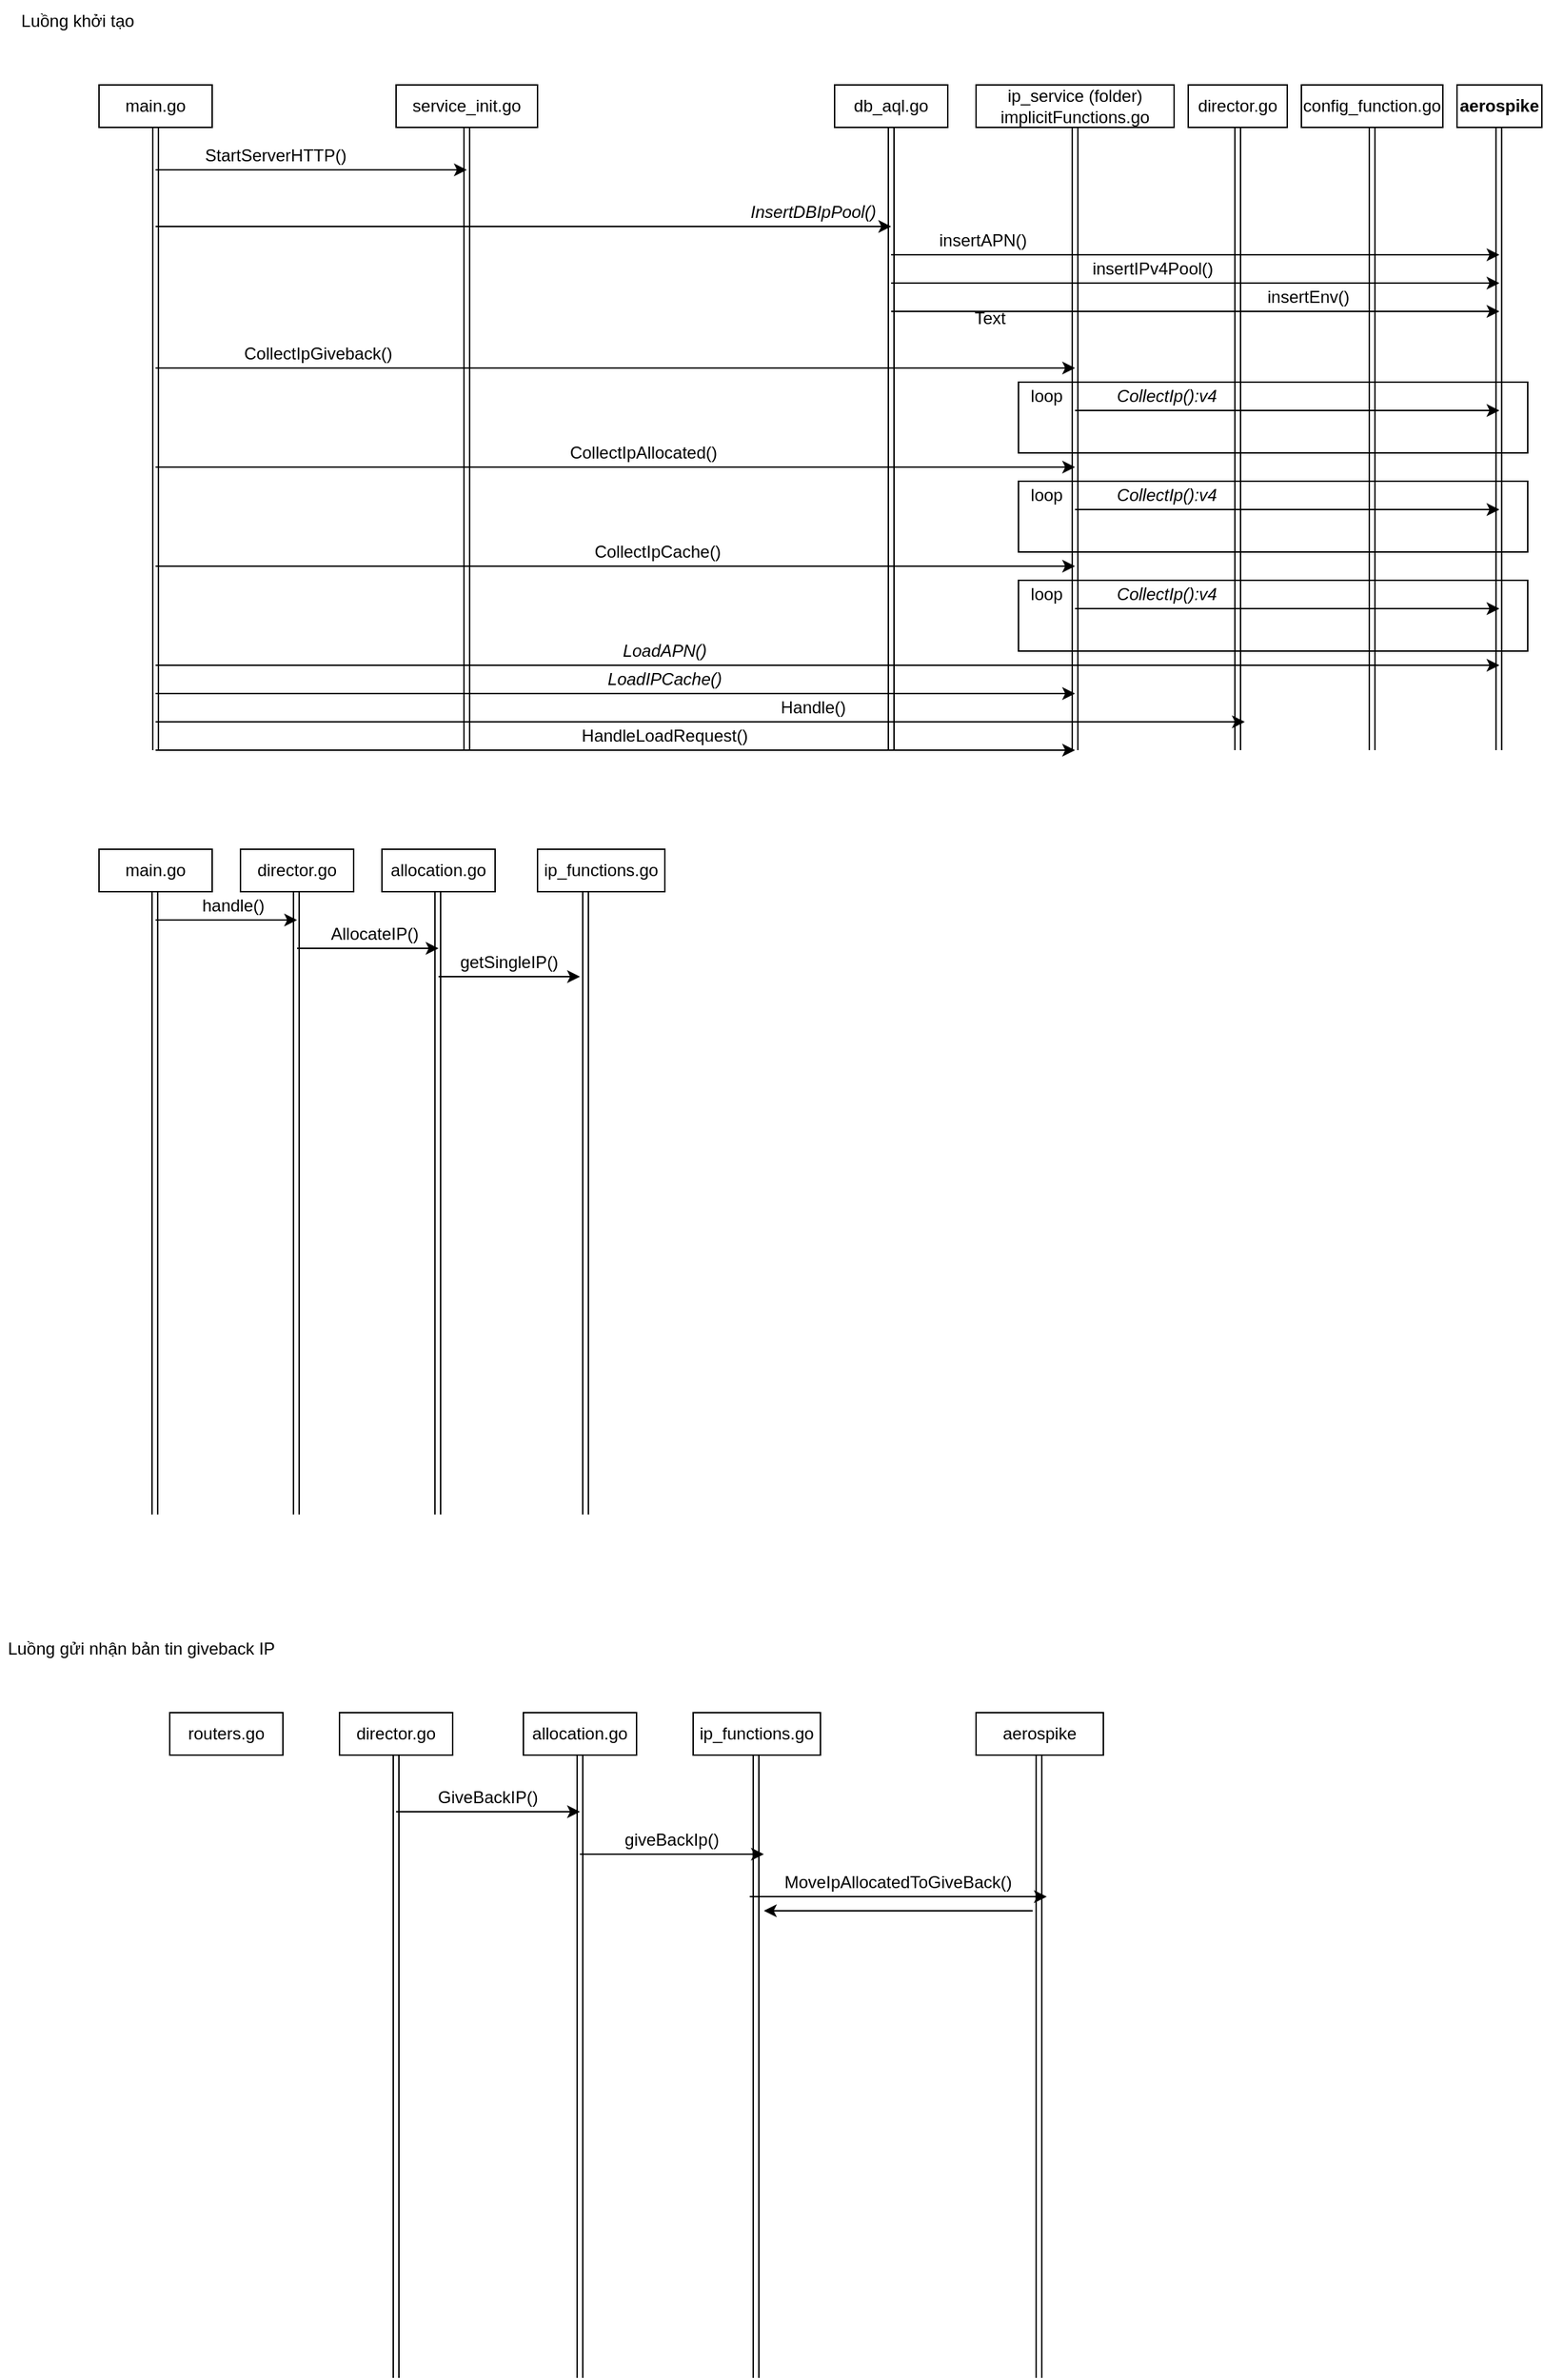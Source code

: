 <mxfile version="21.3.7" type="github">
  <diagram name="Page-1" id="74e2e168-ea6b-b213-b513-2b3c1d86103e">
    <mxGraphModel dx="1567" dy="838" grid="1" gridSize="10" guides="1" tooltips="1" connect="1" arrows="1" fold="1" page="1" pageScale="1" pageWidth="10000" pageHeight="10000" background="none" math="0" shadow="0">
      <root>
        <mxCell id="0" />
        <mxCell id="1" parent="0" />
        <mxCell id="uKHd_ahxQpPNpttr2zoV-3" style="rounded=0;orthogonalLoop=1;jettySize=auto;html=1;exitX=0.5;exitY=1;exitDx=0;exitDy=0;shape=link;" edge="1" parent="1" source="uKHd_ahxQpPNpttr2zoV-1">
          <mxGeometry relative="1" as="geometry">
            <mxPoint x="320" y="560" as="targetPoint" />
          </mxGeometry>
        </mxCell>
        <mxCell id="uKHd_ahxQpPNpttr2zoV-1" value="main.go" style="rounded=0;whiteSpace=wrap;html=1;" vertex="1" parent="1">
          <mxGeometry x="280" y="90" width="80" height="30" as="geometry" />
        </mxCell>
        <mxCell id="uKHd_ahxQpPNpttr2zoV-4" style="edgeStyle=orthogonalEdgeStyle;rounded=0;orthogonalLoop=1;jettySize=auto;html=1;exitX=0.5;exitY=1;exitDx=0;exitDy=0;shape=link;" edge="1" parent="1" source="uKHd_ahxQpPNpttr2zoV-2">
          <mxGeometry relative="1" as="geometry">
            <mxPoint x="540" y="560" as="targetPoint" />
            <Array as="points">
              <mxPoint x="540" y="560" />
            </Array>
          </mxGeometry>
        </mxCell>
        <mxCell id="uKHd_ahxQpPNpttr2zoV-2" value="service_init.go" style="rounded=0;whiteSpace=wrap;html=1;" vertex="1" parent="1">
          <mxGeometry x="490" y="90" width="100" height="30" as="geometry" />
        </mxCell>
        <mxCell id="uKHd_ahxQpPNpttr2zoV-6" value="StartServerHTTP()" style="text;html=1;strokeColor=none;fillColor=none;align=center;verticalAlign=middle;whiteSpace=wrap;rounded=0;" vertex="1" parent="1">
          <mxGeometry x="350" y="130" width="110" height="20" as="geometry" />
        </mxCell>
        <mxCell id="uKHd_ahxQpPNpttr2zoV-9" value="" style="endArrow=classic;html=1;rounded=0;" edge="1" parent="1">
          <mxGeometry width="50" height="50" relative="1" as="geometry">
            <mxPoint x="320" y="150" as="sourcePoint" />
            <mxPoint x="540" y="150" as="targetPoint" />
          </mxGeometry>
        </mxCell>
        <mxCell id="uKHd_ahxQpPNpttr2zoV-22" value="db_aql.go" style="rounded=0;whiteSpace=wrap;html=1;" vertex="1" parent="1">
          <mxGeometry x="800" y="90" width="80" height="30" as="geometry" />
        </mxCell>
        <mxCell id="uKHd_ahxQpPNpttr2zoV-23" style="edgeStyle=orthogonalEdgeStyle;rounded=0;orthogonalLoop=1;jettySize=auto;html=1;exitX=0.5;exitY=1;exitDx=0;exitDy=0;shape=link;" edge="1" parent="1" source="uKHd_ahxQpPNpttr2zoV-22">
          <mxGeometry relative="1" as="geometry">
            <mxPoint x="840" y="560" as="targetPoint" />
            <mxPoint x="839.5" y="120" as="sourcePoint" />
            <Array as="points">
              <mxPoint x="840" y="560" />
            </Array>
          </mxGeometry>
        </mxCell>
        <mxCell id="uKHd_ahxQpPNpttr2zoV-24" value="&lt;i&gt;InsertDBIpPool()&lt;/i&gt;" style="text;html=1;strokeColor=none;fillColor=none;align=center;verticalAlign=middle;whiteSpace=wrap;rounded=0;" vertex="1" parent="1">
          <mxGeometry x="730" y="170" width="110" height="20" as="geometry" />
        </mxCell>
        <mxCell id="uKHd_ahxQpPNpttr2zoV-25" value="" style="endArrow=classic;html=1;rounded=0;" edge="1" parent="1">
          <mxGeometry width="50" height="50" relative="1" as="geometry">
            <mxPoint x="320" y="190" as="sourcePoint" />
            <mxPoint x="840" y="190" as="targetPoint" />
          </mxGeometry>
        </mxCell>
        <mxCell id="uKHd_ahxQpPNpttr2zoV-26" value="ip_service (folder)&lt;br&gt;implicitFunctions.go" style="rounded=0;whiteSpace=wrap;html=1;" vertex="1" parent="1">
          <mxGeometry x="900" y="90" width="140" height="30" as="geometry" />
        </mxCell>
        <mxCell id="uKHd_ahxQpPNpttr2zoV-27" style="edgeStyle=orthogonalEdgeStyle;rounded=0;orthogonalLoop=1;jettySize=auto;html=1;exitX=0.5;exitY=1;exitDx=0;exitDy=0;shape=link;" edge="1" parent="1" source="uKHd_ahxQpPNpttr2zoV-26">
          <mxGeometry relative="1" as="geometry">
            <mxPoint x="970" y="560" as="targetPoint" />
            <mxPoint x="989.5" y="120" as="sourcePoint" />
            <Array as="points">
              <mxPoint x="970" y="560" />
            </Array>
          </mxGeometry>
        </mxCell>
        <mxCell id="uKHd_ahxQpPNpttr2zoV-28" value="CollectIpAllocated()" style="text;html=1;strokeColor=none;fillColor=none;align=center;verticalAlign=middle;whiteSpace=wrap;rounded=0;" vertex="1" parent="1">
          <mxGeometry x="610" y="340" width="110" height="20" as="geometry" />
        </mxCell>
        <mxCell id="uKHd_ahxQpPNpttr2zoV-29" value="" style="endArrow=classic;html=1;rounded=0;" edge="1" parent="1">
          <mxGeometry width="50" height="50" relative="1" as="geometry">
            <mxPoint x="320" y="290" as="sourcePoint" />
            <mxPoint x="970" y="290" as="targetPoint" />
          </mxGeometry>
        </mxCell>
        <mxCell id="uKHd_ahxQpPNpttr2zoV-30" value="CollectIpGiveback()" style="text;html=1;strokeColor=none;fillColor=none;align=center;verticalAlign=middle;whiteSpace=wrap;rounded=0;" vertex="1" parent="1">
          <mxGeometry x="380" y="270" width="110" height="20" as="geometry" />
        </mxCell>
        <mxCell id="uKHd_ahxQpPNpttr2zoV-31" value="CollectIpCache()" style="text;html=1;strokeColor=none;fillColor=none;align=center;verticalAlign=middle;whiteSpace=wrap;rounded=0;" vertex="1" parent="1">
          <mxGeometry x="620" y="410" width="110" height="20" as="geometry" />
        </mxCell>
        <mxCell id="uKHd_ahxQpPNpttr2zoV-32" value="LoadAPN()" style="text;html=1;strokeColor=none;fillColor=none;align=center;verticalAlign=middle;whiteSpace=wrap;rounded=0;shadow=0;fontStyle=2" vertex="1" parent="1">
          <mxGeometry x="640" y="480" width="80" height="20" as="geometry" />
        </mxCell>
        <mxCell id="uKHd_ahxQpPNpttr2zoV-33" value="LoadIPCache()" style="text;html=1;strokeColor=none;fillColor=none;align=center;verticalAlign=middle;whiteSpace=wrap;rounded=0;shadow=0;fontStyle=2" vertex="1" parent="1">
          <mxGeometry x="640" y="500" width="80" height="20" as="geometry" />
        </mxCell>
        <mxCell id="uKHd_ahxQpPNpttr2zoV-34" value="director.go" style="rounded=0;whiteSpace=wrap;html=1;" vertex="1" parent="1">
          <mxGeometry x="1050" y="90" width="70" height="30" as="geometry" />
        </mxCell>
        <mxCell id="uKHd_ahxQpPNpttr2zoV-35" style="edgeStyle=orthogonalEdgeStyle;rounded=0;orthogonalLoop=1;jettySize=auto;html=1;exitX=0.5;exitY=1;exitDx=0;exitDy=0;shape=link;" edge="1" parent="1" source="uKHd_ahxQpPNpttr2zoV-34">
          <mxGeometry relative="1" as="geometry">
            <mxPoint x="1085" y="560" as="targetPoint" />
            <mxPoint x="1139.5" y="120" as="sourcePoint" />
            <Array as="points">
              <mxPoint x="1085" y="560" />
            </Array>
          </mxGeometry>
        </mxCell>
        <mxCell id="uKHd_ahxQpPNpttr2zoV-36" value="" style="endArrow=classic;html=1;rounded=0;" edge="1" parent="1">
          <mxGeometry width="50" height="50" relative="1" as="geometry">
            <mxPoint x="320" y="500" as="sourcePoint" />
            <mxPoint x="1270" y="500" as="targetPoint" />
          </mxGeometry>
        </mxCell>
        <mxCell id="uKHd_ahxQpPNpttr2zoV-37" value="Handle()" style="text;html=1;strokeColor=none;fillColor=none;align=center;verticalAlign=middle;whiteSpace=wrap;rounded=0;" vertex="1" parent="1">
          <mxGeometry x="730" y="520" width="110" height="20" as="geometry" />
        </mxCell>
        <mxCell id="uKHd_ahxQpPNpttr2zoV-38" value="HandleLoadRequest()" style="text;html=1;strokeColor=none;fillColor=none;align=center;verticalAlign=middle;whiteSpace=wrap;rounded=0;" vertex="1" parent="1">
          <mxGeometry x="625" y="540" width="110" height="20" as="geometry" />
        </mxCell>
        <mxCell id="uKHd_ahxQpPNpttr2zoV-39" value="config_function.go" style="rounded=0;whiteSpace=wrap;html=1;" vertex="1" parent="1">
          <mxGeometry x="1130" y="90" width="100" height="30" as="geometry" />
        </mxCell>
        <mxCell id="uKHd_ahxQpPNpttr2zoV-40" style="edgeStyle=orthogonalEdgeStyle;rounded=0;orthogonalLoop=1;jettySize=auto;html=1;exitX=0.5;exitY=1;exitDx=0;exitDy=0;shape=link;" edge="1" parent="1" source="uKHd_ahxQpPNpttr2zoV-39">
          <mxGeometry relative="1" as="geometry">
            <mxPoint x="1180" y="560" as="targetPoint" />
            <mxPoint x="1219.5" y="120" as="sourcePoint" />
            <Array as="points">
              <mxPoint x="1180" y="560" />
            </Array>
          </mxGeometry>
        </mxCell>
        <mxCell id="uKHd_ahxQpPNpttr2zoV-41" value="" style="endArrow=classic;html=1;rounded=0;" edge="1" parent="1">
          <mxGeometry width="50" height="50" relative="1" as="geometry">
            <mxPoint x="840" y="210" as="sourcePoint" />
            <mxPoint x="1270" y="210" as="targetPoint" />
          </mxGeometry>
        </mxCell>
        <mxCell id="uKHd_ahxQpPNpttr2zoV-42" value="&lt;b&gt;aerospike&lt;/b&gt;" style="rounded=0;whiteSpace=wrap;html=1;" vertex="1" parent="1">
          <mxGeometry x="1240" y="90" width="60" height="30" as="geometry" />
        </mxCell>
        <mxCell id="uKHd_ahxQpPNpttr2zoV-43" style="edgeStyle=orthogonalEdgeStyle;rounded=0;orthogonalLoop=1;jettySize=auto;html=1;exitX=0.5;exitY=1;exitDx=0;exitDy=0;shape=link;" edge="1" parent="1">
          <mxGeometry relative="1" as="geometry">
            <mxPoint x="1269.57" y="560" as="targetPoint" />
            <mxPoint x="1269.57" y="120" as="sourcePoint" />
            <Array as="points">
              <mxPoint x="1269.57" y="560" />
            </Array>
          </mxGeometry>
        </mxCell>
        <mxCell id="uKHd_ahxQpPNpttr2zoV-45" value="insertAPN()" style="text;html=1;strokeColor=none;fillColor=none;align=center;verticalAlign=middle;whiteSpace=wrap;rounded=0;" vertex="1" parent="1">
          <mxGeometry x="850" y="190" width="110" height="20" as="geometry" />
        </mxCell>
        <mxCell id="uKHd_ahxQpPNpttr2zoV-46" value="insertIPv4Pool()" style="text;html=1;strokeColor=none;fillColor=none;align=center;verticalAlign=middle;whiteSpace=wrap;rounded=0;" vertex="1" parent="1">
          <mxGeometry x="970" y="210" width="110" height="20" as="geometry" />
        </mxCell>
        <mxCell id="uKHd_ahxQpPNpttr2zoV-47" value="insertEnv()" style="text;html=1;strokeColor=none;fillColor=none;align=center;verticalAlign=middle;whiteSpace=wrap;rounded=0;" vertex="1" parent="1">
          <mxGeometry x="1080" y="230" width="110" height="20" as="geometry" />
        </mxCell>
        <mxCell id="uKHd_ahxQpPNpttr2zoV-50" value="" style="rounded=0;whiteSpace=wrap;html=1;fillColor=none;" vertex="1" parent="1">
          <mxGeometry x="930" y="300" width="360" height="50" as="geometry" />
        </mxCell>
        <mxCell id="uKHd_ahxQpPNpttr2zoV-51" value="loop" style="text;html=1;align=center;verticalAlign=middle;whiteSpace=wrap;rounded=0;glass=0;strokeWidth=5;opacity=20;" vertex="1" parent="1">
          <mxGeometry x="930" y="300" width="40" height="20" as="geometry" />
        </mxCell>
        <mxCell id="uKHd_ahxQpPNpttr2zoV-53" value="" style="endArrow=classic;html=1;rounded=0;" edge="1" parent="1">
          <mxGeometry width="50" height="50" relative="1" as="geometry">
            <mxPoint x="970" y="320" as="sourcePoint" />
            <mxPoint x="1270" y="320" as="targetPoint" />
          </mxGeometry>
        </mxCell>
        <mxCell id="uKHd_ahxQpPNpttr2zoV-54" value="&lt;i&gt;CollectIp():v4&lt;/i&gt;" style="text;html=1;strokeColor=none;fillColor=none;align=center;verticalAlign=middle;whiteSpace=wrap;rounded=0;" vertex="1" parent="1">
          <mxGeometry x="980" y="300" width="110" height="20" as="geometry" />
        </mxCell>
        <mxCell id="uKHd_ahxQpPNpttr2zoV-55" value="" style="endArrow=classic;html=1;rounded=0;" edge="1" parent="1">
          <mxGeometry width="50" height="50" relative="1" as="geometry">
            <mxPoint x="320" y="360" as="sourcePoint" />
            <mxPoint x="970" y="360" as="targetPoint" />
          </mxGeometry>
        </mxCell>
        <mxCell id="uKHd_ahxQpPNpttr2zoV-56" value="" style="rounded=0;whiteSpace=wrap;html=1;fillColor=none;" vertex="1" parent="1">
          <mxGeometry x="930" y="370" width="360" height="50" as="geometry" />
        </mxCell>
        <mxCell id="uKHd_ahxQpPNpttr2zoV-58" value="" style="endArrow=classic;html=1;rounded=0;" edge="1" parent="1">
          <mxGeometry width="50" height="50" relative="1" as="geometry">
            <mxPoint x="970" y="390" as="sourcePoint" />
            <mxPoint x="1270" y="390" as="targetPoint" />
          </mxGeometry>
        </mxCell>
        <mxCell id="uKHd_ahxQpPNpttr2zoV-59" value="&lt;i&gt;CollectIp():v4&lt;/i&gt;" style="text;html=1;strokeColor=none;fillColor=none;align=center;verticalAlign=middle;whiteSpace=wrap;rounded=0;" vertex="1" parent="1">
          <mxGeometry x="980" y="370" width="110" height="20" as="geometry" />
        </mxCell>
        <mxCell id="uKHd_ahxQpPNpttr2zoV-60" value="" style="endArrow=classic;html=1;rounded=0;" edge="1" parent="1">
          <mxGeometry width="50" height="50" relative="1" as="geometry">
            <mxPoint x="320" y="430" as="sourcePoint" />
            <mxPoint x="970" y="430" as="targetPoint" />
          </mxGeometry>
        </mxCell>
        <mxCell id="uKHd_ahxQpPNpttr2zoV-61" value="" style="rounded=0;whiteSpace=wrap;html=1;fillColor=none;" vertex="1" parent="1">
          <mxGeometry x="930" y="440" width="360" height="50" as="geometry" />
        </mxCell>
        <mxCell id="uKHd_ahxQpPNpttr2zoV-62" value="" style="endArrow=classic;html=1;rounded=0;" edge="1" parent="1">
          <mxGeometry width="50" height="50" relative="1" as="geometry">
            <mxPoint x="970" y="460" as="sourcePoint" />
            <mxPoint x="1270" y="460" as="targetPoint" />
          </mxGeometry>
        </mxCell>
        <mxCell id="uKHd_ahxQpPNpttr2zoV-63" value="&lt;i&gt;CollectIp():v4&lt;/i&gt;" style="text;html=1;strokeColor=none;fillColor=none;align=center;verticalAlign=middle;whiteSpace=wrap;rounded=0;" vertex="1" parent="1">
          <mxGeometry x="980" y="440" width="110" height="20" as="geometry" />
        </mxCell>
        <mxCell id="uKHd_ahxQpPNpttr2zoV-64" value="loop" style="text;html=1;align=center;verticalAlign=middle;whiteSpace=wrap;rounded=0;glass=0;strokeWidth=5;opacity=20;" vertex="1" parent="1">
          <mxGeometry x="930" y="370" width="40" height="20" as="geometry" />
        </mxCell>
        <mxCell id="uKHd_ahxQpPNpttr2zoV-65" value="loop" style="text;html=1;align=center;verticalAlign=middle;whiteSpace=wrap;rounded=0;glass=0;strokeWidth=5;opacity=20;" vertex="1" parent="1">
          <mxGeometry x="930" y="440" width="40" height="20" as="geometry" />
        </mxCell>
        <mxCell id="uKHd_ahxQpPNpttr2zoV-66" value="" style="endArrow=classic;html=1;rounded=0;" edge="1" parent="1">
          <mxGeometry width="50" height="50" relative="1" as="geometry">
            <mxPoint x="320" y="520" as="sourcePoint" />
            <mxPoint x="970" y="520" as="targetPoint" />
          </mxGeometry>
        </mxCell>
        <mxCell id="uKHd_ahxQpPNpttr2zoV-68" value="" style="endArrow=classic;html=1;rounded=0;" edge="1" parent="1">
          <mxGeometry width="50" height="50" relative="1" as="geometry">
            <mxPoint x="320" y="560" as="sourcePoint" />
            <mxPoint x="970" y="560" as="targetPoint" />
          </mxGeometry>
        </mxCell>
        <mxCell id="uKHd_ahxQpPNpttr2zoV-69" value="" style="endArrow=classic;html=1;rounded=0;" edge="1" parent="1">
          <mxGeometry width="50" height="50" relative="1" as="geometry">
            <mxPoint x="840" y="230" as="sourcePoint" />
            <mxPoint x="1270" y="230" as="targetPoint" />
          </mxGeometry>
        </mxCell>
        <mxCell id="uKHd_ahxQpPNpttr2zoV-72" value="" style="endArrow=classic;html=1;rounded=0;" edge="1" parent="1">
          <mxGeometry width="50" height="50" relative="1" as="geometry">
            <mxPoint x="840" y="250" as="sourcePoint" />
            <mxPoint x="1270" y="250" as="targetPoint" />
          </mxGeometry>
        </mxCell>
        <mxCell id="uKHd_ahxQpPNpttr2zoV-74" value="" style="endArrow=classic;html=1;rounded=0;" edge="1" parent="1">
          <mxGeometry width="50" height="50" relative="1" as="geometry">
            <mxPoint x="320" y="540" as="sourcePoint" />
            <mxPoint x="1090" y="540" as="targetPoint" />
          </mxGeometry>
        </mxCell>
        <mxCell id="uKHd_ahxQpPNpttr2zoV-75" value="main.go" style="rounded=0;whiteSpace=wrap;html=1;" vertex="1" parent="1">
          <mxGeometry x="280" y="630" width="80" height="30" as="geometry" />
        </mxCell>
        <mxCell id="uKHd_ahxQpPNpttr2zoV-76" value="director.go" style="rounded=0;whiteSpace=wrap;html=1;" vertex="1" parent="1">
          <mxGeometry x="380" y="630" width="80" height="30" as="geometry" />
        </mxCell>
        <mxCell id="uKHd_ahxQpPNpttr2zoV-77" style="rounded=0;orthogonalLoop=1;jettySize=auto;html=1;exitX=0.5;exitY=1;exitDx=0;exitDy=0;shape=link;" edge="1" parent="1">
          <mxGeometry relative="1" as="geometry">
            <mxPoint x="319.47" y="1100" as="targetPoint" />
            <mxPoint x="319.47" y="660" as="sourcePoint" />
          </mxGeometry>
        </mxCell>
        <mxCell id="uKHd_ahxQpPNpttr2zoV-78" style="rounded=0;orthogonalLoop=1;jettySize=auto;html=1;exitX=0.5;exitY=1;exitDx=0;exitDy=0;shape=link;" edge="1" parent="1">
          <mxGeometry relative="1" as="geometry">
            <mxPoint x="419.47" y="1100" as="targetPoint" />
            <mxPoint x="419.47" y="660" as="sourcePoint" />
          </mxGeometry>
        </mxCell>
        <mxCell id="uKHd_ahxQpPNpttr2zoV-79" value="allocation.go" style="rounded=0;whiteSpace=wrap;html=1;" vertex="1" parent="1">
          <mxGeometry x="480" y="630" width="80" height="30" as="geometry" />
        </mxCell>
        <mxCell id="uKHd_ahxQpPNpttr2zoV-80" style="rounded=0;orthogonalLoop=1;jettySize=auto;html=1;exitX=0.5;exitY=1;exitDx=0;exitDy=0;shape=link;" edge="1" parent="1">
          <mxGeometry relative="1" as="geometry">
            <mxPoint x="519.47" y="1100" as="targetPoint" />
            <mxPoint x="519.47" y="660" as="sourcePoint" />
          </mxGeometry>
        </mxCell>
        <mxCell id="uKHd_ahxQpPNpttr2zoV-81" value="handle()" style="text;html=1;strokeColor=none;fillColor=none;align=center;verticalAlign=middle;whiteSpace=wrap;rounded=0;" vertex="1" parent="1">
          <mxGeometry x="320" y="660" width="110" height="20" as="geometry" />
        </mxCell>
        <mxCell id="uKHd_ahxQpPNpttr2zoV-82" value="" style="endArrow=classic;html=1;rounded=0;" edge="1" parent="1">
          <mxGeometry width="50" height="50" relative="1" as="geometry">
            <mxPoint x="320" y="680" as="sourcePoint" />
            <mxPoint x="420" y="680" as="targetPoint" />
          </mxGeometry>
        </mxCell>
        <mxCell id="uKHd_ahxQpPNpttr2zoV-83" value="AllocateIP()" style="text;html=1;strokeColor=none;fillColor=none;align=center;verticalAlign=middle;whiteSpace=wrap;rounded=0;" vertex="1" parent="1">
          <mxGeometry x="420" y="680" width="110" height="20" as="geometry" />
        </mxCell>
        <mxCell id="uKHd_ahxQpPNpttr2zoV-84" value="" style="endArrow=classic;html=1;rounded=0;" edge="1" parent="1">
          <mxGeometry width="50" height="50" relative="1" as="geometry">
            <mxPoint x="420" y="700" as="sourcePoint" />
            <mxPoint x="520" y="700" as="targetPoint" />
          </mxGeometry>
        </mxCell>
        <mxCell id="uKHd_ahxQpPNpttr2zoV-85" value="ip_functions.go" style="rounded=0;whiteSpace=wrap;html=1;" vertex="1" parent="1">
          <mxGeometry x="590" y="630" width="90" height="30" as="geometry" />
        </mxCell>
        <mxCell id="uKHd_ahxQpPNpttr2zoV-86" style="rounded=0;orthogonalLoop=1;jettySize=auto;html=1;exitX=0.5;exitY=1;exitDx=0;exitDy=0;shape=link;" edge="1" parent="1">
          <mxGeometry relative="1" as="geometry">
            <mxPoint x="623.95" y="1100" as="targetPoint" />
            <mxPoint x="623.95" y="660" as="sourcePoint" />
          </mxGeometry>
        </mxCell>
        <mxCell id="uKHd_ahxQpPNpttr2zoV-87" value="getSingleIP()" style="text;html=1;strokeColor=none;fillColor=none;align=center;verticalAlign=middle;whiteSpace=wrap;rounded=0;" vertex="1" parent="1">
          <mxGeometry x="515" y="700" width="110" height="20" as="geometry" />
        </mxCell>
        <mxCell id="uKHd_ahxQpPNpttr2zoV-88" value="" style="endArrow=classic;html=1;rounded=0;" edge="1" parent="1">
          <mxGeometry width="50" height="50" relative="1" as="geometry">
            <mxPoint x="520" y="720" as="sourcePoint" />
            <mxPoint x="620" y="720" as="targetPoint" />
          </mxGeometry>
        </mxCell>
        <mxCell id="uKHd_ahxQpPNpttr2zoV-89" value="Text" style="text;html=1;strokeColor=none;fillColor=none;align=center;verticalAlign=middle;whiteSpace=wrap;rounded=0;" vertex="1" parent="1">
          <mxGeometry x="880" y="240" width="60" height="30" as="geometry" />
        </mxCell>
        <mxCell id="uKHd_ahxQpPNpttr2zoV-90" value="Luồng khởi tạo" style="text;html=1;strokeColor=none;fillColor=none;align=center;verticalAlign=middle;whiteSpace=wrap;rounded=0;" vertex="1" parent="1">
          <mxGeometry x="220" y="30" width="90" height="30" as="geometry" />
        </mxCell>
        <mxCell id="uKHd_ahxQpPNpttr2zoV-91" value="Luồng gửi nhận bản tin giveback IP" style="text;html=1;strokeColor=none;fillColor=none;align=center;verticalAlign=middle;whiteSpace=wrap;rounded=0;" vertex="1" parent="1">
          <mxGeometry x="210" y="1180" width="200" height="30" as="geometry" />
        </mxCell>
        <mxCell id="uKHd_ahxQpPNpttr2zoV-93" value="routers.go" style="rounded=0;whiteSpace=wrap;html=1;" vertex="1" parent="1">
          <mxGeometry x="330" y="1240" width="80" height="30" as="geometry" />
        </mxCell>
        <mxCell id="uKHd_ahxQpPNpttr2zoV-94" value="director.go" style="rounded=0;whiteSpace=wrap;html=1;" vertex="1" parent="1">
          <mxGeometry x="450" y="1240" width="80" height="30" as="geometry" />
        </mxCell>
        <mxCell id="uKHd_ahxQpPNpttr2zoV-95" style="rounded=0;orthogonalLoop=1;jettySize=auto;html=1;exitX=0.5;exitY=1;exitDx=0;exitDy=0;shape=link;" edge="1" parent="1">
          <mxGeometry relative="1" as="geometry">
            <mxPoint x="490" y="1710" as="targetPoint" />
            <mxPoint x="490" y="1270" as="sourcePoint" />
          </mxGeometry>
        </mxCell>
        <mxCell id="uKHd_ahxQpPNpttr2zoV-96" value="allocation.go" style="rounded=0;whiteSpace=wrap;html=1;" vertex="1" parent="1">
          <mxGeometry x="580" y="1240" width="80" height="30" as="geometry" />
        </mxCell>
        <mxCell id="uKHd_ahxQpPNpttr2zoV-97" style="rounded=0;orthogonalLoop=1;jettySize=auto;html=1;exitX=0.5;exitY=1;exitDx=0;exitDy=0;shape=link;" edge="1" parent="1">
          <mxGeometry relative="1" as="geometry">
            <mxPoint x="620" y="1710" as="targetPoint" />
            <mxPoint x="620" y="1270" as="sourcePoint" />
          </mxGeometry>
        </mxCell>
        <mxCell id="uKHd_ahxQpPNpttr2zoV-100" value="GiveBackIP()" style="text;html=1;strokeColor=none;fillColor=none;align=center;verticalAlign=middle;whiteSpace=wrap;rounded=0;" vertex="1" parent="1">
          <mxGeometry x="500" y="1290" width="110" height="20" as="geometry" />
        </mxCell>
        <mxCell id="uKHd_ahxQpPNpttr2zoV-101" value="" style="endArrow=classic;html=1;rounded=0;" edge="1" parent="1">
          <mxGeometry width="50" height="50" relative="1" as="geometry">
            <mxPoint x="490" y="1310" as="sourcePoint" />
            <mxPoint x="620" y="1310" as="targetPoint" />
          </mxGeometry>
        </mxCell>
        <mxCell id="uKHd_ahxQpPNpttr2zoV-102" value="ip_functions.go" style="rounded=0;whiteSpace=wrap;html=1;" vertex="1" parent="1">
          <mxGeometry x="700" y="1240" width="90" height="30" as="geometry" />
        </mxCell>
        <mxCell id="uKHd_ahxQpPNpttr2zoV-103" style="rounded=0;orthogonalLoop=1;jettySize=auto;html=1;exitX=0.5;exitY=1;exitDx=0;exitDy=0;shape=link;" edge="1" parent="1">
          <mxGeometry relative="1" as="geometry">
            <mxPoint x="744.47" y="1710" as="targetPoint" />
            <mxPoint x="744.47" y="1270" as="sourcePoint" />
          </mxGeometry>
        </mxCell>
        <mxCell id="uKHd_ahxQpPNpttr2zoV-104" value="giveBackIp()" style="text;html=1;strokeColor=none;fillColor=none;align=center;verticalAlign=middle;whiteSpace=wrap;rounded=0;" vertex="1" parent="1">
          <mxGeometry x="630" y="1320" width="110" height="20" as="geometry" />
        </mxCell>
        <mxCell id="uKHd_ahxQpPNpttr2zoV-105" value="" style="endArrow=classic;html=1;rounded=0;" edge="1" parent="1">
          <mxGeometry width="50" height="50" relative="1" as="geometry">
            <mxPoint x="620" y="1340" as="sourcePoint" />
            <mxPoint x="750" y="1340" as="targetPoint" />
          </mxGeometry>
        </mxCell>
        <mxCell id="uKHd_ahxQpPNpttr2zoV-106" value="aerospike" style="rounded=0;whiteSpace=wrap;html=1;" vertex="1" parent="1">
          <mxGeometry x="900" y="1240" width="90" height="30" as="geometry" />
        </mxCell>
        <mxCell id="uKHd_ahxQpPNpttr2zoV-107" style="rounded=0;orthogonalLoop=1;jettySize=auto;html=1;exitX=0.5;exitY=1;exitDx=0;exitDy=0;shape=link;" edge="1" parent="1">
          <mxGeometry relative="1" as="geometry">
            <mxPoint x="944.47" y="1710" as="targetPoint" />
            <mxPoint x="944.47" y="1270" as="sourcePoint" />
          </mxGeometry>
        </mxCell>
        <mxCell id="uKHd_ahxQpPNpttr2zoV-108" value="MoveIpAllocatedToGiveBack()" style="text;html=1;strokeColor=none;fillColor=none;align=center;verticalAlign=middle;whiteSpace=wrap;rounded=0;" vertex="1" parent="1">
          <mxGeometry x="790" y="1350" width="110" height="20" as="geometry" />
        </mxCell>
        <mxCell id="uKHd_ahxQpPNpttr2zoV-109" value="" style="endArrow=classic;html=1;rounded=0;" edge="1" parent="1">
          <mxGeometry width="50" height="50" relative="1" as="geometry">
            <mxPoint x="740" y="1370" as="sourcePoint" />
            <mxPoint x="950" y="1370" as="targetPoint" />
          </mxGeometry>
        </mxCell>
        <mxCell id="uKHd_ahxQpPNpttr2zoV-110" value="" style="endArrow=classic;html=1;rounded=0;" edge="1" parent="1">
          <mxGeometry width="50" height="50" relative="1" as="geometry">
            <mxPoint x="940" y="1380" as="sourcePoint" />
            <mxPoint x="750" y="1380" as="targetPoint" />
          </mxGeometry>
        </mxCell>
      </root>
    </mxGraphModel>
  </diagram>
</mxfile>
